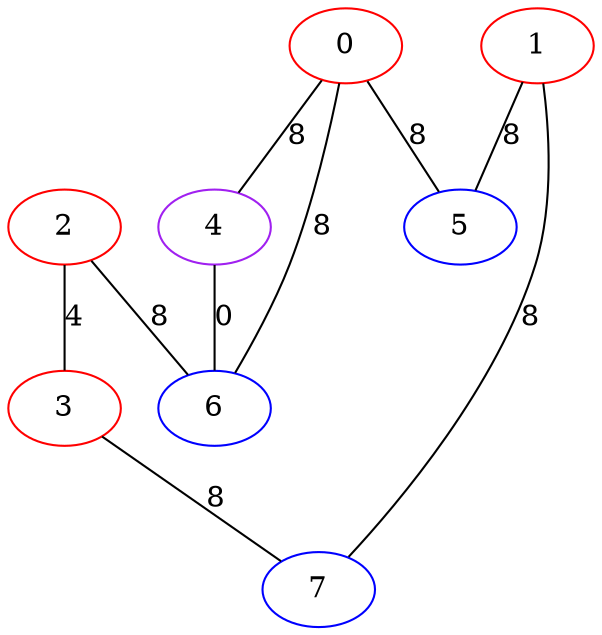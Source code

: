 graph "" {
0 [color=red, weight=1];
1 [color=red, weight=1];
2 [color=red, weight=1];
3 [color=red, weight=1];
4 [color=purple, weight=4];
5 [color=blue, weight=3];
6 [color=blue, weight=3];
7 [color=blue, weight=3];
0 -- 4  [key=0, label=8];
0 -- 5  [key=0, label=8];
0 -- 6  [key=0, label=8];
1 -- 5  [key=0, label=8];
1 -- 7  [key=0, label=8];
2 -- 3  [key=0, label=4];
2 -- 6  [key=0, label=8];
3 -- 7  [key=0, label=8];
4 -- 6  [key=0, label=0];
}
